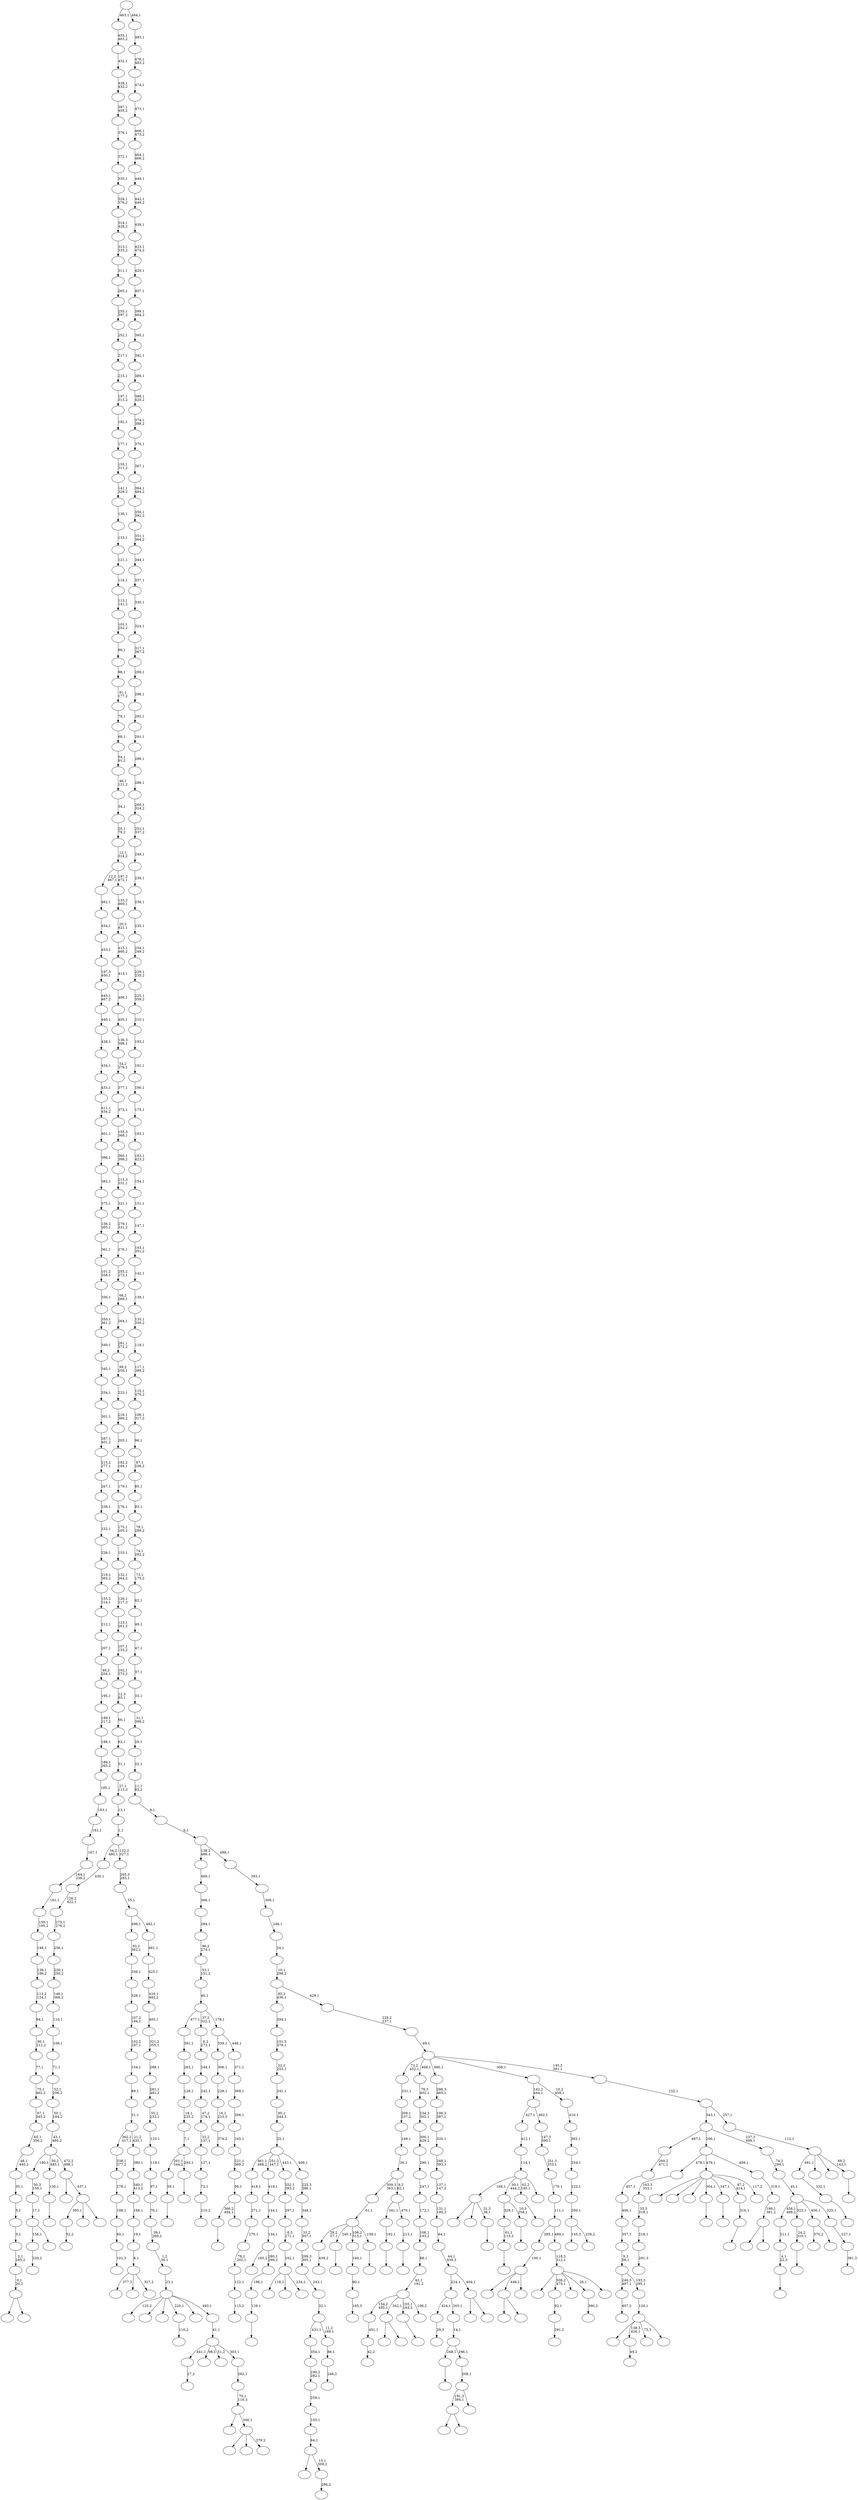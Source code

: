 digraph T {
	600 [label=""]
	599 [label=""]
	598 [label=""]
	597 [label=""]
	596 [label=""]
	595 [label=""]
	594 [label=""]
	593 [label=""]
	592 [label=""]
	591 [label=""]
	590 [label=""]
	589 [label=""]
	588 [label=""]
	587 [label=""]
	586 [label=""]
	585 [label=""]
	584 [label=""]
	583 [label=""]
	582 [label=""]
	581 [label=""]
	580 [label=""]
	579 [label=""]
	578 [label=""]
	577 [label=""]
	576 [label=""]
	575 [label=""]
	574 [label=""]
	573 [label=""]
	572 [label=""]
	571 [label=""]
	570 [label=""]
	569 [label=""]
	568 [label=""]
	567 [label=""]
	566 [label=""]
	565 [label=""]
	564 [label=""]
	563 [label=""]
	562 [label=""]
	561 [label=""]
	560 [label=""]
	559 [label=""]
	558 [label=""]
	557 [label=""]
	556 [label=""]
	555 [label=""]
	554 [label=""]
	553 [label=""]
	552 [label=""]
	551 [label=""]
	550 [label=""]
	549 [label=""]
	548 [label=""]
	547 [label=""]
	546 [label=""]
	545 [label=""]
	544 [label=""]
	543 [label=""]
	542 [label=""]
	541 [label=""]
	540 [label=""]
	539 [label=""]
	538 [label=""]
	537 [label=""]
	536 [label=""]
	535 [label=""]
	534 [label=""]
	533 [label=""]
	532 [label=""]
	531 [label=""]
	530 [label=""]
	529 [label=""]
	528 [label=""]
	527 [label=""]
	526 [label=""]
	525 [label=""]
	524 [label=""]
	523 [label=""]
	522 [label=""]
	521 [label=""]
	520 [label=""]
	519 [label=""]
	518 [label=""]
	517 [label=""]
	516 [label=""]
	515 [label=""]
	514 [label=""]
	513 [label=""]
	512 [label=""]
	511 [label=""]
	510 [label=""]
	509 [label=""]
	508 [label=""]
	507 [label=""]
	506 [label=""]
	505 [label=""]
	504 [label=""]
	503 [label=""]
	502 [label=""]
	501 [label=""]
	500 [label=""]
	499 [label=""]
	498 [label=""]
	497 [label=""]
	496 [label=""]
	495 [label=""]
	494 [label=""]
	493 [label=""]
	492 [label=""]
	491 [label=""]
	490 [label=""]
	489 [label=""]
	488 [label=""]
	487 [label=""]
	486 [label=""]
	485 [label=""]
	484 [label=""]
	483 [label=""]
	482 [label=""]
	481 [label=""]
	480 [label=""]
	479 [label=""]
	478 [label=""]
	477 [label=""]
	476 [label=""]
	475 [label=""]
	474 [label=""]
	473 [label=""]
	472 [label=""]
	471 [label=""]
	470 [label=""]
	469 [label=""]
	468 [label=""]
	467 [label=""]
	466 [label=""]
	465 [label=""]
	464 [label=""]
	463 [label=""]
	462 [label=""]
	461 [label=""]
	460 [label=""]
	459 [label=""]
	458 [label=""]
	457 [label=""]
	456 [label=""]
	455 [label=""]
	454 [label=""]
	453 [label=""]
	452 [label=""]
	451 [label=""]
	450 [label=""]
	449 [label=""]
	448 [label=""]
	447 [label=""]
	446 [label=""]
	445 [label=""]
	444 [label=""]
	443 [label=""]
	442 [label=""]
	441 [label=""]
	440 [label=""]
	439 [label=""]
	438 [label=""]
	437 [label=""]
	436 [label=""]
	435 [label=""]
	434 [label=""]
	433 [label=""]
	432 [label=""]
	431 [label=""]
	430 [label=""]
	429 [label=""]
	428 [label=""]
	427 [label=""]
	426 [label=""]
	425 [label=""]
	424 [label=""]
	423 [label=""]
	422 [label=""]
	421 [label=""]
	420 [label=""]
	419 [label=""]
	418 [label=""]
	417 [label=""]
	416 [label=""]
	415 [label=""]
	414 [label=""]
	413 [label=""]
	412 [label=""]
	411 [label=""]
	410 [label=""]
	409 [label=""]
	408 [label=""]
	407 [label=""]
	406 [label=""]
	405 [label=""]
	404 [label=""]
	403 [label=""]
	402 [label=""]
	401 [label=""]
	400 [label=""]
	399 [label=""]
	398 [label=""]
	397 [label=""]
	396 [label=""]
	395 [label=""]
	394 [label=""]
	393 [label=""]
	392 [label=""]
	391 [label=""]
	390 [label=""]
	389 [label=""]
	388 [label=""]
	387 [label=""]
	386 [label=""]
	385 [label=""]
	384 [label=""]
	383 [label=""]
	382 [label=""]
	381 [label=""]
	380 [label=""]
	379 [label=""]
	378 [label=""]
	377 [label=""]
	376 [label=""]
	375 [label=""]
	374 [label=""]
	373 [label=""]
	372 [label=""]
	371 [label=""]
	370 [label=""]
	369 [label=""]
	368 [label=""]
	367 [label=""]
	366 [label=""]
	365 [label=""]
	364 [label=""]
	363 [label=""]
	362 [label=""]
	361 [label=""]
	360 [label=""]
	359 [label=""]
	358 [label=""]
	357 [label=""]
	356 [label=""]
	355 [label=""]
	354 [label=""]
	353 [label=""]
	352 [label=""]
	351 [label=""]
	350 [label=""]
	349 [label=""]
	348 [label=""]
	347 [label=""]
	346 [label=""]
	345 [label=""]
	344 [label=""]
	343 [label=""]
	342 [label=""]
	341 [label=""]
	340 [label=""]
	339 [label=""]
	338 [label=""]
	337 [label=""]
	336 [label=""]
	335 [label=""]
	334 [label=""]
	333 [label=""]
	332 [label=""]
	331 [label=""]
	330 [label=""]
	329 [label=""]
	328 [label=""]
	327 [label=""]
	326 [label=""]
	325 [label=""]
	324 [label=""]
	323 [label=""]
	322 [label=""]
	321 [label=""]
	320 [label=""]
	319 [label=""]
	318 [label=""]
	317 [label=""]
	316 [label=""]
	315 [label=""]
	314 [label=""]
	313 [label=""]
	312 [label=""]
	311 [label=""]
	310 [label=""]
	309 [label=""]
	308 [label=""]
	307 [label=""]
	306 [label=""]
	305 [label=""]
	304 [label=""]
	303 [label=""]
	302 [label=""]
	301 [label=""]
	300 [label=""]
	299 [label=""]
	298 [label=""]
	297 [label=""]
	296 [label=""]
	295 [label=""]
	294 [label=""]
	293 [label=""]
	292 [label=""]
	291 [label=""]
	290 [label=""]
	289 [label=""]
	288 [label=""]
	287 [label=""]
	286 [label=""]
	285 [label=""]
	284 [label=""]
	283 [label=""]
	282 [label=""]
	281 [label=""]
	280 [label=""]
	279 [label=""]
	278 [label=""]
	277 [label=""]
	276 [label=""]
	275 [label=""]
	274 [label=""]
	273 [label=""]
	272 [label=""]
	271 [label=""]
	270 [label=""]
	269 [label=""]
	268 [label=""]
	267 [label=""]
	266 [label=""]
	265 [label=""]
	264 [label=""]
	263 [label=""]
	262 [label=""]
	261 [label=""]
	260 [label=""]
	259 [label=""]
	258 [label=""]
	257 [label=""]
	256 [label=""]
	255 [label=""]
	254 [label=""]
	253 [label=""]
	252 [label=""]
	251 [label=""]
	250 [label=""]
	249 [label=""]
	248 [label=""]
	247 [label=""]
	246 [label=""]
	245 [label=""]
	244 [label=""]
	243 [label=""]
	242 [label=""]
	241 [label=""]
	240 [label=""]
	239 [label=""]
	238 [label=""]
	237 [label=""]
	236 [label=""]
	235 [label=""]
	234 [label=""]
	233 [label=""]
	232 [label=""]
	231 [label=""]
	230 [label=""]
	229 [label=""]
	228 [label=""]
	227 [label=""]
	226 [label=""]
	225 [label=""]
	224 [label=""]
	223 [label=""]
	222 [label=""]
	221 [label=""]
	220 [label=""]
	219 [label=""]
	218 [label=""]
	217 [label=""]
	216 [label=""]
	215 [label=""]
	214 [label=""]
	213 [label=""]
	212 [label=""]
	211 [label=""]
	210 [label=""]
	209 [label=""]
	208 [label=""]
	207 [label=""]
	206 [label=""]
	205 [label=""]
	204 [label=""]
	203 [label=""]
	202 [label=""]
	201 [label=""]
	200 [label=""]
	199 [label=""]
	198 [label=""]
	197 [label=""]
	196 [label=""]
	195 [label=""]
	194 [label=""]
	193 [label=""]
	192 [label=""]
	191 [label=""]
	190 [label=""]
	189 [label=""]
	188 [label=""]
	187 [label=""]
	186 [label=""]
	185 [label=""]
	184 [label=""]
	183 [label=""]
	182 [label=""]
	181 [label=""]
	180 [label=""]
	179 [label=""]
	178 [label=""]
	177 [label=""]
	176 [label=""]
	175 [label=""]
	174 [label=""]
	173 [label=""]
	172 [label=""]
	171 [label=""]
	170 [label=""]
	169 [label=""]
	168 [label=""]
	167 [label=""]
	166 [label=""]
	165 [label=""]
	164 [label=""]
	163 [label=""]
	162 [label=""]
	161 [label=""]
	160 [label=""]
	159 [label=""]
	158 [label=""]
	157 [label=""]
	156 [label=""]
	155 [label=""]
	154 [label=""]
	153 [label=""]
	152 [label=""]
	151 [label=""]
	150 [label=""]
	149 [label=""]
	148 [label=""]
	147 [label=""]
	146 [label=""]
	145 [label=""]
	144 [label=""]
	143 [label=""]
	142 [label=""]
	141 [label=""]
	140 [label=""]
	139 [label=""]
	138 [label=""]
	137 [label=""]
	136 [label=""]
	135 [label=""]
	134 [label=""]
	133 [label=""]
	132 [label=""]
	131 [label=""]
	130 [label=""]
	129 [label=""]
	128 [label=""]
	127 [label=""]
	126 [label=""]
	125 [label=""]
	124 [label=""]
	123 [label=""]
	122 [label=""]
	121 [label=""]
	120 [label=""]
	119 [label=""]
	118 [label=""]
	117 [label=""]
	116 [label=""]
	115 [label=""]
	114 [label=""]
	113 [label=""]
	112 [label=""]
	111 [label=""]
	110 [label=""]
	109 [label=""]
	108 [label=""]
	107 [label=""]
	106 [label=""]
	105 [label=""]
	104 [label=""]
	103 [label=""]
	102 [label=""]
	101 [label=""]
	100 [label=""]
	99 [label=""]
	98 [label=""]
	97 [label=""]
	96 [label=""]
	95 [label=""]
	94 [label=""]
	93 [label=""]
	92 [label=""]
	91 [label=""]
	90 [label=""]
	89 [label=""]
	88 [label=""]
	87 [label=""]
	86 [label=""]
	85 [label=""]
	84 [label=""]
	83 [label=""]
	82 [label=""]
	81 [label=""]
	80 [label=""]
	79 [label=""]
	78 [label=""]
	77 [label=""]
	76 [label=""]
	75 [label=""]
	74 [label=""]
	73 [label=""]
	72 [label=""]
	71 [label=""]
	70 [label=""]
	69 [label=""]
	68 [label=""]
	67 [label=""]
	66 [label=""]
	65 [label=""]
	64 [label=""]
	63 [label=""]
	62 [label=""]
	61 [label=""]
	60 [label=""]
	59 [label=""]
	58 [label=""]
	57 [label=""]
	56 [label=""]
	55 [label=""]
	54 [label=""]
	53 [label=""]
	52 [label=""]
	51 [label=""]
	50 [label=""]
	49 [label=""]
	48 [label=""]
	47 [label=""]
	46 [label=""]
	45 [label=""]
	44 [label=""]
	43 [label=""]
	42 [label=""]
	41 [label=""]
	40 [label=""]
	39 [label=""]
	38 [label=""]
	37 [label=""]
	36 [label=""]
	35 [label=""]
	34 [label=""]
	33 [label=""]
	32 [label=""]
	31 [label=""]
	30 [label=""]
	29 [label=""]
	28 [label=""]
	27 [label=""]
	26 [label=""]
	25 [label=""]
	24 [label=""]
	23 [label=""]
	22 [label=""]
	21 [label=""]
	20 [label=""]
	19 [label=""]
	18 [label=""]
	17 [label=""]
	16 [label=""]
	15 [label=""]
	14 [label=""]
	13 [label=""]
	12 [label=""]
	11 [label=""]
	10 [label=""]
	9 [label=""]
	8 [label=""]
	7 [label=""]
	6 [label=""]
	5 [label=""]
	4 [label=""]
	3 [label=""]
	2 [label=""]
	1 [label=""]
	0 [label=""]
	599 -> 600 [label="230,2"]
	596 -> 597 [label="439,2"]
	594 -> 595 [label=""]
	592 -> 593 [label="101,3"]
	591 -> 592 [label="60,1"]
	590 -> 591 [label="198,1"]
	589 -> 590 [label="278,1"]
	588 -> 589 [label="338,1\n377,2"]
	584 -> 599 [label="156,1"]
	584 -> 585 [label=""]
	583 -> 584 [label="17,1"]
	582 -> 583 [label="50,3\n159,1"]
	580 -> 581 [label=""]
	579 -> 580 [label="130,1"]
	576 -> 577 [label=""]
	575 -> 576 [label="192,1"]
	567 -> 568 [label="165,3"]
	566 -> 567 [label="90,1"]
	565 -> 566 [label="160,1"]
	563 -> 564 [label=""]
	562 -> 563 [label="4,1\n22,3"]
	561 -> 562 [label="211,1"]
	559 -> 560 [label=""]
	558 -> 559 [label="59,1"]
	556 -> 557 [label=""]
	555 -> 558 [label="201,1\n344,2"]
	555 -> 556 [label="293,1"]
	554 -> 555 [label="7,1"]
	553 -> 554 [label="18,1\n225,2"]
	552 -> 553 [label="128,1"]
	551 -> 552 [label="263,1"]
	550 -> 551 [label="391,1"]
	548 -> 549 [label=""]
	547 -> 548 [label="81,1\n115,3"]
	545 -> 546 [label="27,2"]
	542 -> 543 [label="29,3"]
	539 -> 540 [label="291,3"]
	538 -> 539 [label="218,1"]
	537 -> 538 [label="33,3\n318,1"]
	536 -> 537 [label="163,3\n353,1"]
	532 -> 533 [label=""]
	530 -> 586 [label=""]
	530 -> 531 [label=""]
	529 -> 530 [label="0,1\n20,2"]
	528 -> 529 [label="2,1\n185,2"]
	527 -> 528 [label="3,1"]
	526 -> 527 [label="5,1"]
	525 -> 526 [label="35,1"]
	524 -> 525 [label="48,1\n440,2"]
	523 -> 524 [label="65,1\n356,2"]
	522 -> 523 [label="67,1\n345,2"]
	521 -> 522 [label="75,1\n462,2"]
	520 -> 521 [label="77,1"]
	519 -> 520 [label="80,1\n212,2"]
	518 -> 519 [label="94,1"]
	517 -> 518 [label="113,2\n124,1"]
	516 -> 517 [label="139,1\n189,2"]
	515 -> 516 [label="148,1"]
	514 -> 515 [label="150,1\n195,2"]
	513 -> 514 [label="161,1"]
	512 -> 513 [label="164,1\n238,2"]
	511 -> 512 [label="167,1"]
	510 -> 511 [label="181,1"]
	509 -> 510 [label="183,1"]
	508 -> 509 [label="185,1"]
	507 -> 508 [label="186,1\n265,2"]
	506 -> 507 [label="188,1"]
	505 -> 506 [label="189,1\n217,2"]
	504 -> 505 [label="195,1"]
	503 -> 504 [label="46,2\n204,1"]
	502 -> 503 [label="207,1"]
	501 -> 502 [label="212,1"]
	500 -> 501 [label="155,2\n214,1"]
	499 -> 500 [label="219,1\n365,2"]
	498 -> 499 [label="226,1"]
	497 -> 498 [label="232,1"]
	496 -> 497 [label="238,1"]
	495 -> 496 [label="267,1"]
	494 -> 495 [label="215,2\n277,1"]
	493 -> 494 [label="287,1\n401,2"]
	492 -> 493 [label="301,1"]
	491 -> 492 [label="334,1"]
	490 -> 491 [label="345,1"]
	489 -> 490 [label="349,1"]
	488 -> 489 [label="350,1\n361,2"]
	487 -> 488 [label="356,1"]
	486 -> 487 [label="101,2\n358,1"]
	485 -> 486 [label="361,1"]
	484 -> 485 [label="136,2\n365,1"]
	483 -> 484 [label="375,1"]
	482 -> 483 [label="382,1"]
	481 -> 482 [label="396,1"]
	480 -> 481 [label="401,1"]
	479 -> 480 [label="411,1\n434,2"]
	478 -> 479 [label="433,1"]
	477 -> 478 [label="434,1"]
	476 -> 477 [label="438,1"]
	475 -> 476 [label="440,1"]
	474 -> 475 [label="445,1\n467,2"]
	473 -> 474 [label="197,3\n450,1"]
	472 -> 473 [label="453,1"]
	471 -> 472 [label="454,1"]
	470 -> 471 [label="462,1"]
	468 -> 469 [label="42,2"]
	467 -> 468 [label="451,1"]
	464 -> 465 [label="291,2"]
	463 -> 464 [label="92,1"]
	459 -> 534 [label=""]
	459 -> 460 [label=""]
	457 -> 458 [label="52,2"]
	453 -> 454 [label="374,2"]
	452 -> 453 [label="16,1\n210,3"]
	451 -> 452 [label="228,1"]
	450 -> 451 [label="306,1"]
	446 -> 598 [label=""]
	446 -> 447 [label=""]
	444 -> 445 [label="49,2"]
	442 -> 443 [label=""]
	441 -> 442 [label="332,1"]
	439 -> 440 [label=""]
	438 -> 541 [label=""]
	438 -> 449 [label=""]
	438 -> 439 [label="31,3\n38,1"]
	436 -> 437 [label="210,2"]
	435 -> 436 [label="72,1"]
	434 -> 435 [label="127,1"]
	433 -> 434 [label="33,2\n157,1"]
	432 -> 433 [label="47,2\n174,1"]
	431 -> 432 [label="242,1"]
	430 -> 431 [label="244,1"]
	429 -> 430 [label="6,2\n273,1"]
	427 -> 428 [label=""]
	426 -> 427 [label="24,2\n310,1"]
	423 -> 424 [label=""]
	422 -> 596 [label="29,2\n57,1"]
	422 -> 594 [label="240,1"]
	422 -> 565 [label="106,2\n315,1"]
	422 -> 423 [label="158,1"]
	421 -> 422 [label="61,1"]
	418 -> 419 [label=""]
	417 -> 547 [label="329,1"]
	417 -> 418 [label="10,3\n258,1"]
	415 -> 416 [label="115,2"]
	414 -> 415 [label="122,1"]
	413 -> 414 [label="78,2\n202,1"]
	412 -> 413 [label="270,1"]
	411 -> 412 [label="271,1"]
	410 -> 411 [label="418,1"]
	407 -> 532 [label="366,2\n494,1"]
	407 -> 408 [label=""]
	406 -> 407 [label="56,1"]
	405 -> 406 [label="221,1\n369,2"]
	404 -> 405 [label="245,1"]
	403 -> 404 [label="266,1"]
	402 -> 403 [label="369,1"]
	401 -> 402 [label="371,1"]
	400 -> 450 [label="339,1"]
	400 -> 401 [label="448,1"]
	399 -> 550 [label="477,1"]
	399 -> 429 [label="37,2\n322,1"]
	399 -> 400 [label="178,1"]
	398 -> 399 [label="40,1"]
	397 -> 398 [label="53,1\n151,2"]
	396 -> 397 [label="96,2\n274,1"]
	395 -> 396 [label="284,1"]
	394 -> 395 [label="366,1"]
	393 -> 394 [label="469,1"]
	391 -> 392 [label=""]
	389 -> 390 [label=""]
	387 -> 388 [label="286,2"]
	386 -> 572 [label=""]
	386 -> 387 [label="15,1\n309,2"]
	385 -> 386 [label="84,1"]
	384 -> 385 [label="105,1"]
	383 -> 384 [label="259,1"]
	382 -> 383 [label="190,2\n282,1"]
	381 -> 382 [label="354,1"]
	379 -> 380 [label=""]
	376 -> 377 [label=""]
	374 -> 375 [label=""]
	373 -> 374 [label="316,1"]
	371 -> 372 [label="407,2"]
	368 -> 369 [label=""]
	365 -> 366 [label="116,2"]
	363 -> 364 [label=""]
	362 -> 363 [label="129,1"]
	361 -> 362 [label="196,1"]
	360 -> 570 [label="165,2"]
	360 -> 361 [label="280,1\n299,2"]
	359 -> 360 [label="134,1"]
	358 -> 359 [label="144,1"]
	357 -> 358 [label="419,1"]
	353 -> 587 [label="377,3"]
	353 -> 409 [label=""]
	353 -> 354 [label="327,2"]
	352 -> 353 [label="8,1"]
	351 -> 352 [label="19,1"]
	350 -> 351 [label="166,1"]
	349 -> 350 [label="340,1\n413,2"]
	348 -> 349 [label="380,1"]
	347 -> 588 [label="362,2\n417,1"]
	347 -> 348 [label="21,2\n435,1"]
	346 -> 347 [label="21,1"]
	345 -> 346 [label="89,1"]
	344 -> 345 [label="104,1"]
	343 -> 344 [label="102,2\n187,1"]
	342 -> 343 [label="107,2\n194,1"]
	341 -> 342 [label="326,1"]
	340 -> 341 [label="336,1"]
	339 -> 340 [label="93,2\n362,1"]
	336 -> 438 [label="168,1"]
	336 -> 417 [label="30,1\n444,2"]
	336 -> 389 [label="62,2\n140,1"]
	336 -> 337 [label=""]
	335 -> 336 [label="114,1"]
	334 -> 335 [label="412,1"]
	332 -> 573 [label=""]
	332 -> 448 [label=""]
	332 -> 425 [label=""]
	332 -> 391 [label="304,1"]
	332 -> 379 [label="347,1"]
	332 -> 373 [label="87,2\n414,1"]
	332 -> 333 [label="117,2"]
	330 -> 355 [label=""]
	330 -> 331 [label=""]
	328 -> 461 [label=""]
	328 -> 330 [label="446,1"]
	328 -> 329 [label=""]
	327 -> 328 [label="100,1"]
	325 -> 574 [label=""]
	325 -> 444 [label="138,3\n426,1"]
	325 -> 338 [label="73,3"]
	325 -> 326 [label=""]
	324 -> 325 [label="120,1"]
	323 -> 371 [label="246,3\n497,1"]
	323 -> 324 [label="193,3\n295,1"]
	322 -> 323 [label="9,3\n58,1"]
	321 -> 322 [label="357,1"]
	320 -> 321 [label="400,1"]
	319 -> 320 [label="457,1"]
	318 -> 319 [label="260,2\n471,1"]
	314 -> 315 [label=""]
	313 -> 314 [label="213,1"]
	312 -> 575 [label="341,1"]
	312 -> 313 [label="470,1"]
	311 -> 421 [label="309,3\n363,1"]
	311 -> 312 [label="9,2\n82,1"]
	310 -> 311 [label="26,1"]
	309 -> 310 [label="149,1"]
	308 -> 309 [label="209,1\n237,2"]
	307 -> 308 [label="231,1"]
	305 -> 462 [label=""]
	305 -> 306 [label=""]
	304 -> 305 [label="199,1\n381,2"]
	303 -> 304 [label="319,1"]
	302 -> 536 [label="478,1"]
	302 -> 332 [label="479,1"]
	302 -> 303 [label="409,1"]
	299 -> 467 [label="154,2\n495,1"]
	299 -> 446 [label="342,1"]
	299 -> 376 [label="103,1\n163,2"]
	299 -> 300 [label="108,2"]
	298 -> 299 [label="42,1\n191,2"]
	297 -> 298 [label="88,1"]
	296 -> 297 [label="108,1\n193,2"]
	295 -> 296 [label="172,1"]
	294 -> 295 [label="247,1"]
	293 -> 294 [label="290,1"]
	292 -> 293 [label="300,1\n429,2"]
	291 -> 292 [label="234,3\n302,1"]
	290 -> 291 [label="78,3\n402,1"]
	288 -> 578 [label="370,2"]
	288 -> 289 [label=""]
	284 -> 285 [label="390,2"]
	281 -> 420 [label="118,2"]
	281 -> 317 [label=""]
	281 -> 282 [label="234,2"]
	280 -> 281 [label="162,1"]
	279 -> 280 [label="6,3\n171,1"]
	278 -> 279 [label="297,1"]
	277 -> 278 [label="352,1\n393,2"]
	274 -> 457 [label="385,1"]
	274 -> 301 [label=""]
	274 -> 275 [label=""]
	273 -> 378 [label=""]
	273 -> 274 [label="437,1"]
	272 -> 582 [label="180,1"]
	272 -> 579 [label="50,2\n485,1"]
	272 -> 273 [label="472,2\n498,1"]
	271 -> 272 [label="43,1\n480,2"]
	270 -> 271 [label="50,1\n184,2"]
	269 -> 270 [label="52,1\n256,2"]
	268 -> 269 [label="71,1"]
	267 -> 268 [label="109,1"]
	266 -> 267 [label="110,1"]
	265 -> 266 [label="146,1\n368,2"]
	264 -> 265 [label="230,1\n250,2"]
	263 -> 264 [label="256,1"]
	262 -> 263 [label="275,1\n276,2"]
	261 -> 262 [label="126,2\n422,1"]
	260 -> 261 [label="430,1"]
	258 -> 535 [label=""]
	258 -> 356 [label=""]
	258 -> 259 [label="379,2"]
	257 -> 367 [label=""]
	257 -> 258 [label="346,1"]
	256 -> 257 [label="70,1\n116,3"]
	255 -> 256 [label="262,1"]
	254 -> 545 [label="441,1"]
	254 -> 455 [label="98,2"]
	254 -> 286 [label="51,2"]
	254 -> 255 [label="303,1"]
	253 -> 254 [label="41,1"]
	252 -> 544 [label="123,2"]
	252 -> 466 [label=""]
	252 -> 370 [label=""]
	252 -> 365 [label="220,1"]
	252 -> 283 [label=""]
	252 -> 253 [label="493,1"]
	251 -> 252 [label="23,1"]
	250 -> 251 [label="1,2\n36,1"]
	249 -> 250 [label="39,1\n269,2"]
	248 -> 249 [label="76,1"]
	247 -> 248 [label="97,1"]
	246 -> 247 [label="119,1"]
	245 -> 246 [label="125,1"]
	244 -> 245 [label="55,2\n233,1"]
	243 -> 244 [label="281,1\n481,2"]
	242 -> 243 [label="288,1"]
	241 -> 242 [label="321,2\n355,1"]
	240 -> 241 [label="403,1"]
	239 -> 240 [label="416,1\n482,2"]
	238 -> 239 [label="425,1"]
	237 -> 238 [label="481,1"]
	236 -> 339 [label="496,1"]
	236 -> 237 [label="482,1"]
	235 -> 236 [label="55,1"]
	234 -> 235 [label="265,3\n283,1"]
	233 -> 260 [label="34,2\n480,1"]
	233 -> 234 [label="132,2\n327,1"]
	232 -> 233 [label="1,1"]
	231 -> 232 [label="13,1"]
	230 -> 231 [label="27,1\n113,3"]
	229 -> 230 [label="51,1"]
	228 -> 229 [label="63,1"]
	227 -> 228 [label="66,1"]
	226 -> 227 [label="12,3\n93,1"]
	225 -> 226 [label="102,1\n373,2"]
	224 -> 225 [label="107,1\n153,2"]
	223 -> 224 [label="123,1\n261,2"]
	222 -> 223 [label="126,1\n217,3"]
	221 -> 222 [label="132,1\n264,2"]
	220 -> 221 [label="153,1"]
	219 -> 220 [label="173,1\n205,2"]
	218 -> 219 [label="176,1"]
	217 -> 218 [label="179,1"]
	216 -> 217 [label="182,2\n184,1"]
	215 -> 216 [label="205,1"]
	214 -> 215 [label="216,1\n360,2"]
	213 -> 214 [label="223,1"]
	212 -> 213 [label="99,2\n250,1"]
	211 -> 212 [label="261,1\n372,2"]
	210 -> 211 [label="264,1"]
	209 -> 210 [label="68,2\n269,1"]
	208 -> 209 [label="255,2\n272,1"]
	207 -> 208 [label="276,1"]
	206 -> 207 [label="279,1\n331,2"]
	205 -> 206 [label="321,1"]
	204 -> 205 [label="215,3\n331,1"]
	203 -> 204 [label="360,1\n398,2"]
	202 -> 203 [label="155,3\n368,1"]
	201 -> 202 [label="373,1"]
	200 -> 201 [label="377,1"]
	199 -> 200 [label="54,2\n379,1"]
	198 -> 199 [label="136,3\n398,1"]
	197 -> 198 [label="405,1"]
	196 -> 197 [label="406,1"]
	195 -> 196 [label="413,1"]
	194 -> 195 [label="415,1\n460,2"]
	193 -> 194 [label="20,3\n421,1"]
	192 -> 193 [label="133,2\n460,1"]
	191 -> 470 [label="12,2\n467,1"]
	191 -> 192 [label="197,2\n472,1"]
	190 -> 191 [label="12,1\n314,2"]
	189 -> 190 [label="20,1\n79,2"]
	188 -> 189 [label="34,1"]
	187 -> 188 [label="46,1\n121,2"]
	186 -> 187 [label="54,1\n91,2"]
	185 -> 186 [label="68,1"]
	184 -> 185 [label="79,1"]
	183 -> 184 [label="91,1\n177,2"]
	182 -> 183 [label="98,1"]
	181 -> 182 [label="99,1"]
	180 -> 181 [label="101,1\n252,2"]
	179 -> 180 [label="113,1\n141,2"]
	178 -> 179 [label="116,1"]
	177 -> 178 [label="121,1"]
	176 -> 177 [label="133,1"]
	175 -> 176 [label="136,1"]
	174 -> 175 [label="141,1\n328,2"]
	173 -> 174 [label="155,1\n311,2"]
	172 -> 173 [label="177,1"]
	171 -> 172 [label="182,1"]
	170 -> 171 [label="197,1\n313,2"]
	169 -> 170 [label="215,1"]
	168 -> 169 [label="217,1"]
	167 -> 168 [label="252,1"]
	166 -> 167 [label="255,1\n397,2"]
	165 -> 166 [label="265,1"]
	164 -> 165 [label="311,1"]
	163 -> 164 [label="313,1\n335,2"]
	162 -> 163 [label="314,1\n428,2"]
	161 -> 162 [label="328,1\n376,2"]
	160 -> 161 [label="335,1"]
	159 -> 160 [label="372,1"]
	158 -> 159 [label="376,1"]
	157 -> 158 [label="397,1\n455,2"]
	156 -> 157 [label="428,1\n432,2"]
	155 -> 156 [label="432,1"]
	154 -> 155 [label="455,1\n463,2"]
	152 -> 459 [label="191,3\n384,1"]
	152 -> 153 [label=""]
	151 -> 152 [label="208,1"]
	150 -> 368 [label="248,1"]
	150 -> 151 [label="296,1"]
	149 -> 150 [label="14,1"]
	148 -> 542 [label="424,1"]
	148 -> 149 [label="203,1"]
	146 -> 569 [label=""]
	146 -> 463 [label="308,2\n475,1"]
	146 -> 456 [label=""]
	146 -> 284 [label="28,1"]
	146 -> 147 [label=""]
	145 -> 146 [label="118,3\n312,1"]
	144 -> 327 [label="285,1"]
	144 -> 145 [label="489,1"]
	143 -> 144 [label="111,1"]
	142 -> 143 [label="170,1"]
	141 -> 142 [label="251,3\n333,1"]
	140 -> 141 [label="147,3\n390,1"]
	139 -> 334 [label="427,1"]
	139 -> 140 [label="492,1"]
	137 -> 138 [label="246,2"]
	136 -> 137 [label="86,1"]
	135 -> 381 [label="431,1"]
	135 -> 136 [label="11,2\n169,1"]
	134 -> 135 [label="32,1"]
	133 -> 134 [label="243,1"]
	132 -> 133 [label="299,3\n305,1"]
	131 -> 132 [label="31,2\n307,1"]
	130 -> 131 [label="348,1"]
	129 -> 130 [label="225,3\n386,1"]
	128 -> 410 [label="461,1\n488,2"]
	128 -> 357 [label="251,2\n447,1"]
	128 -> 277 [label="443,1"]
	128 -> 129 [label="408,1"]
	127 -> 128 [label="25,1"]
	126 -> 127 [label="95,1\n344,3"]
	125 -> 126 [label="241,1"]
	124 -> 125 [label="22,2\n253,1"]
	123 -> 124 [label="151,3\n378,1"]
	122 -> 123 [label="394,1"]
	120 -> 121 [label="381,3"]
	119 -> 120 [label="227,1"]
	118 -> 561 [label="458,1\n499,2"]
	118 -> 426 [label="323,1"]
	118 -> 288 [label="456,1"]
	118 -> 119 [label="325,1"]
	117 -> 118 [label="45,1"]
	116 -> 117 [label="74,2\n294,1"]
	115 -> 318 [label="487,1"]
	115 -> 302 [label="206,1"]
	115 -> 116 [label="237,3\n499,1"]
	113 -> 571 [label=""]
	113 -> 114 [label=""]
	112 -> 148 [label="224,1"]
	112 -> 113 [label="404,1"]
	111 -> 112 [label="44,1\n439,3"]
	110 -> 111 [label="64,1"]
	109 -> 110 [label="131,1\n190,3"]
	108 -> 109 [label="137,1\n147,2"]
	107 -> 108 [label="268,1\n393,3"]
	106 -> 107 [label="320,1"]
	105 -> 106 [label="106,3\n387,1"]
	104 -> 105 [label="286,3\n465,1"]
	102 -> 276 [label="145,3"]
	102 -> 103 [label="239,2"]
	101 -> 102 [label="200,1"]
	100 -> 101 [label="222,1"]
	99 -> 100 [label="254,1"]
	98 -> 99 [label="383,1"]
	97 -> 98 [label="410,1"]
	96 -> 139 [label="142,2\n444,1"]
	96 -> 97 [label="10,2\n459,1"]
	94 -> 95 [label=""]
	93 -> 441 [label="491,1"]
	93 -> 316 [label=""]
	93 -> 287 [label=""]
	93 -> 94 [label="69,2\n143,1"]
	92 -> 93 [label="112,1"]
	91 -> 115 [label="343,1"]
	91 -> 92 [label="257,1"]
	90 -> 91 [label="152,1"]
	89 -> 307 [label="73,2\n452,1"]
	89 -> 290 [label="468,1"]
	89 -> 104 [label="490,1"]
	89 -> 96 [label="308,1"]
	89 -> 90 [label="145,2\n381,1"]
	88 -> 89 [label="69,1"]
	87 -> 88 [label="229,2\n237,1"]
	86 -> 122 [label="85,2\n436,1"]
	86 -> 87 [label="429,1"]
	85 -> 86 [label="10,1\n298,2"]
	84 -> 85 [label="24,1"]
	83 -> 84 [label="246,1"]
	82 -> 83 [label="309,1"]
	81 -> 82 [label="393,1"]
	80 -> 393 [label="138,2\n486,1"]
	80 -> 81 [label="488,1"]
	79 -> 80 [label="6,1"]
	78 -> 79 [label="9,1"]
	77 -> 78 [label="11,1\n83,2"]
	76 -> 77 [label="22,1"]
	75 -> 76 [label="29,1"]
	74 -> 75 [label="31,1\n399,2"]
	73 -> 74 [label="33,1"]
	72 -> 73 [label="37,1"]
	71 -> 72 [label="47,1"]
	70 -> 71 [label="49,1"]
	69 -> 70 [label="62,1"]
	68 -> 69 [label="73,1\n175,2"]
	67 -> 68 [label="74,1\n292,2"]
	66 -> 67 [label="78,1\n289,2"]
	65 -> 66 [label="83,1"]
	64 -> 65 [label="85,1"]
	63 -> 64 [label="87,1\n236,2"]
	62 -> 63 [label="96,1"]
	61 -> 62 [label="106,1\n317,2"]
	60 -> 61 [label="115,1\n476,2"]
	59 -> 60 [label="117,1\n389,2"]
	58 -> 59 [label="118,1"]
	57 -> 58 [label="135,1\n330,2"]
	56 -> 57 [label="138,1"]
	55 -> 56 [label="142,1"]
	54 -> 55 [label="145,1\n351,2"]
	53 -> 54 [label="147,1"]
	52 -> 53 [label="151,1"]
	51 -> 52 [label="154,1"]
	50 -> 51 [label="163,1\n423,2"]
	49 -> 50 [label="165,1"]
	48 -> 49 [label="175,1"]
	47 -> 48 [label="190,1"]
	46 -> 47 [label="191,1"]
	45 -> 46 [label="193,1"]
	44 -> 45 [label="210,1"]
	43 -> 44 [label="225,1\n359,2"]
	42 -> 43 [label="229,1\n235,2"]
	41 -> 42 [label="234,1\n249,2"]
	40 -> 41 [label="235,1"]
	39 -> 40 [label="236,1"]
	38 -> 39 [label="239,1"]
	37 -> 38 [label="249,1"]
	36 -> 37 [label="251,1\n337,2"]
	35 -> 36 [label="260,1\n324,2"]
	34 -> 35 [label="286,1"]
	33 -> 34 [label="289,1"]
	32 -> 33 [label="291,1"]
	31 -> 32 [label="292,1"]
	30 -> 31 [label="298,1"]
	29 -> 30 [label="299,1"]
	28 -> 29 [label="317,1\n367,2"]
	27 -> 28 [label="324,1"]
	26 -> 27 [label="330,1"]
	25 -> 26 [label="337,1"]
	24 -> 25 [label="344,1"]
	23 -> 24 [label="351,1\n364,2"]
	22 -> 23 [label="359,1\n392,2"]
	21 -> 22 [label="364,1\n484,2"]
	20 -> 21 [label="367,1"]
	19 -> 20 [label="370,1"]
	18 -> 19 [label="374,1\n388,2"]
	17 -> 18 [label="388,1\n420,2"]
	16 -> 17 [label="389,1"]
	15 -> 16 [label="392,1"]
	14 -> 15 [label="395,1"]
	13 -> 14 [label="399,1\n464,2"]
	12 -> 13 [label="407,1"]
	11 -> 12 [label="420,1"]
	10 -> 11 [label="423,1\n474,2"]
	9 -> 10 [label="439,1"]
	8 -> 9 [label="442,1\n449,2"]
	7 -> 8 [label="449,1"]
	6 -> 7 [label="464,1\n466,2"]
	5 -> 6 [label="466,1\n473,2"]
	4 -> 5 [label="473,1"]
	3 -> 4 [label="474,1"]
	2 -> 3 [label="476,1\n483,2"]
	1 -> 2 [label="483,1"]
	0 -> 154 [label="463,1"]
	0 -> 1 [label="484,1"]
}

